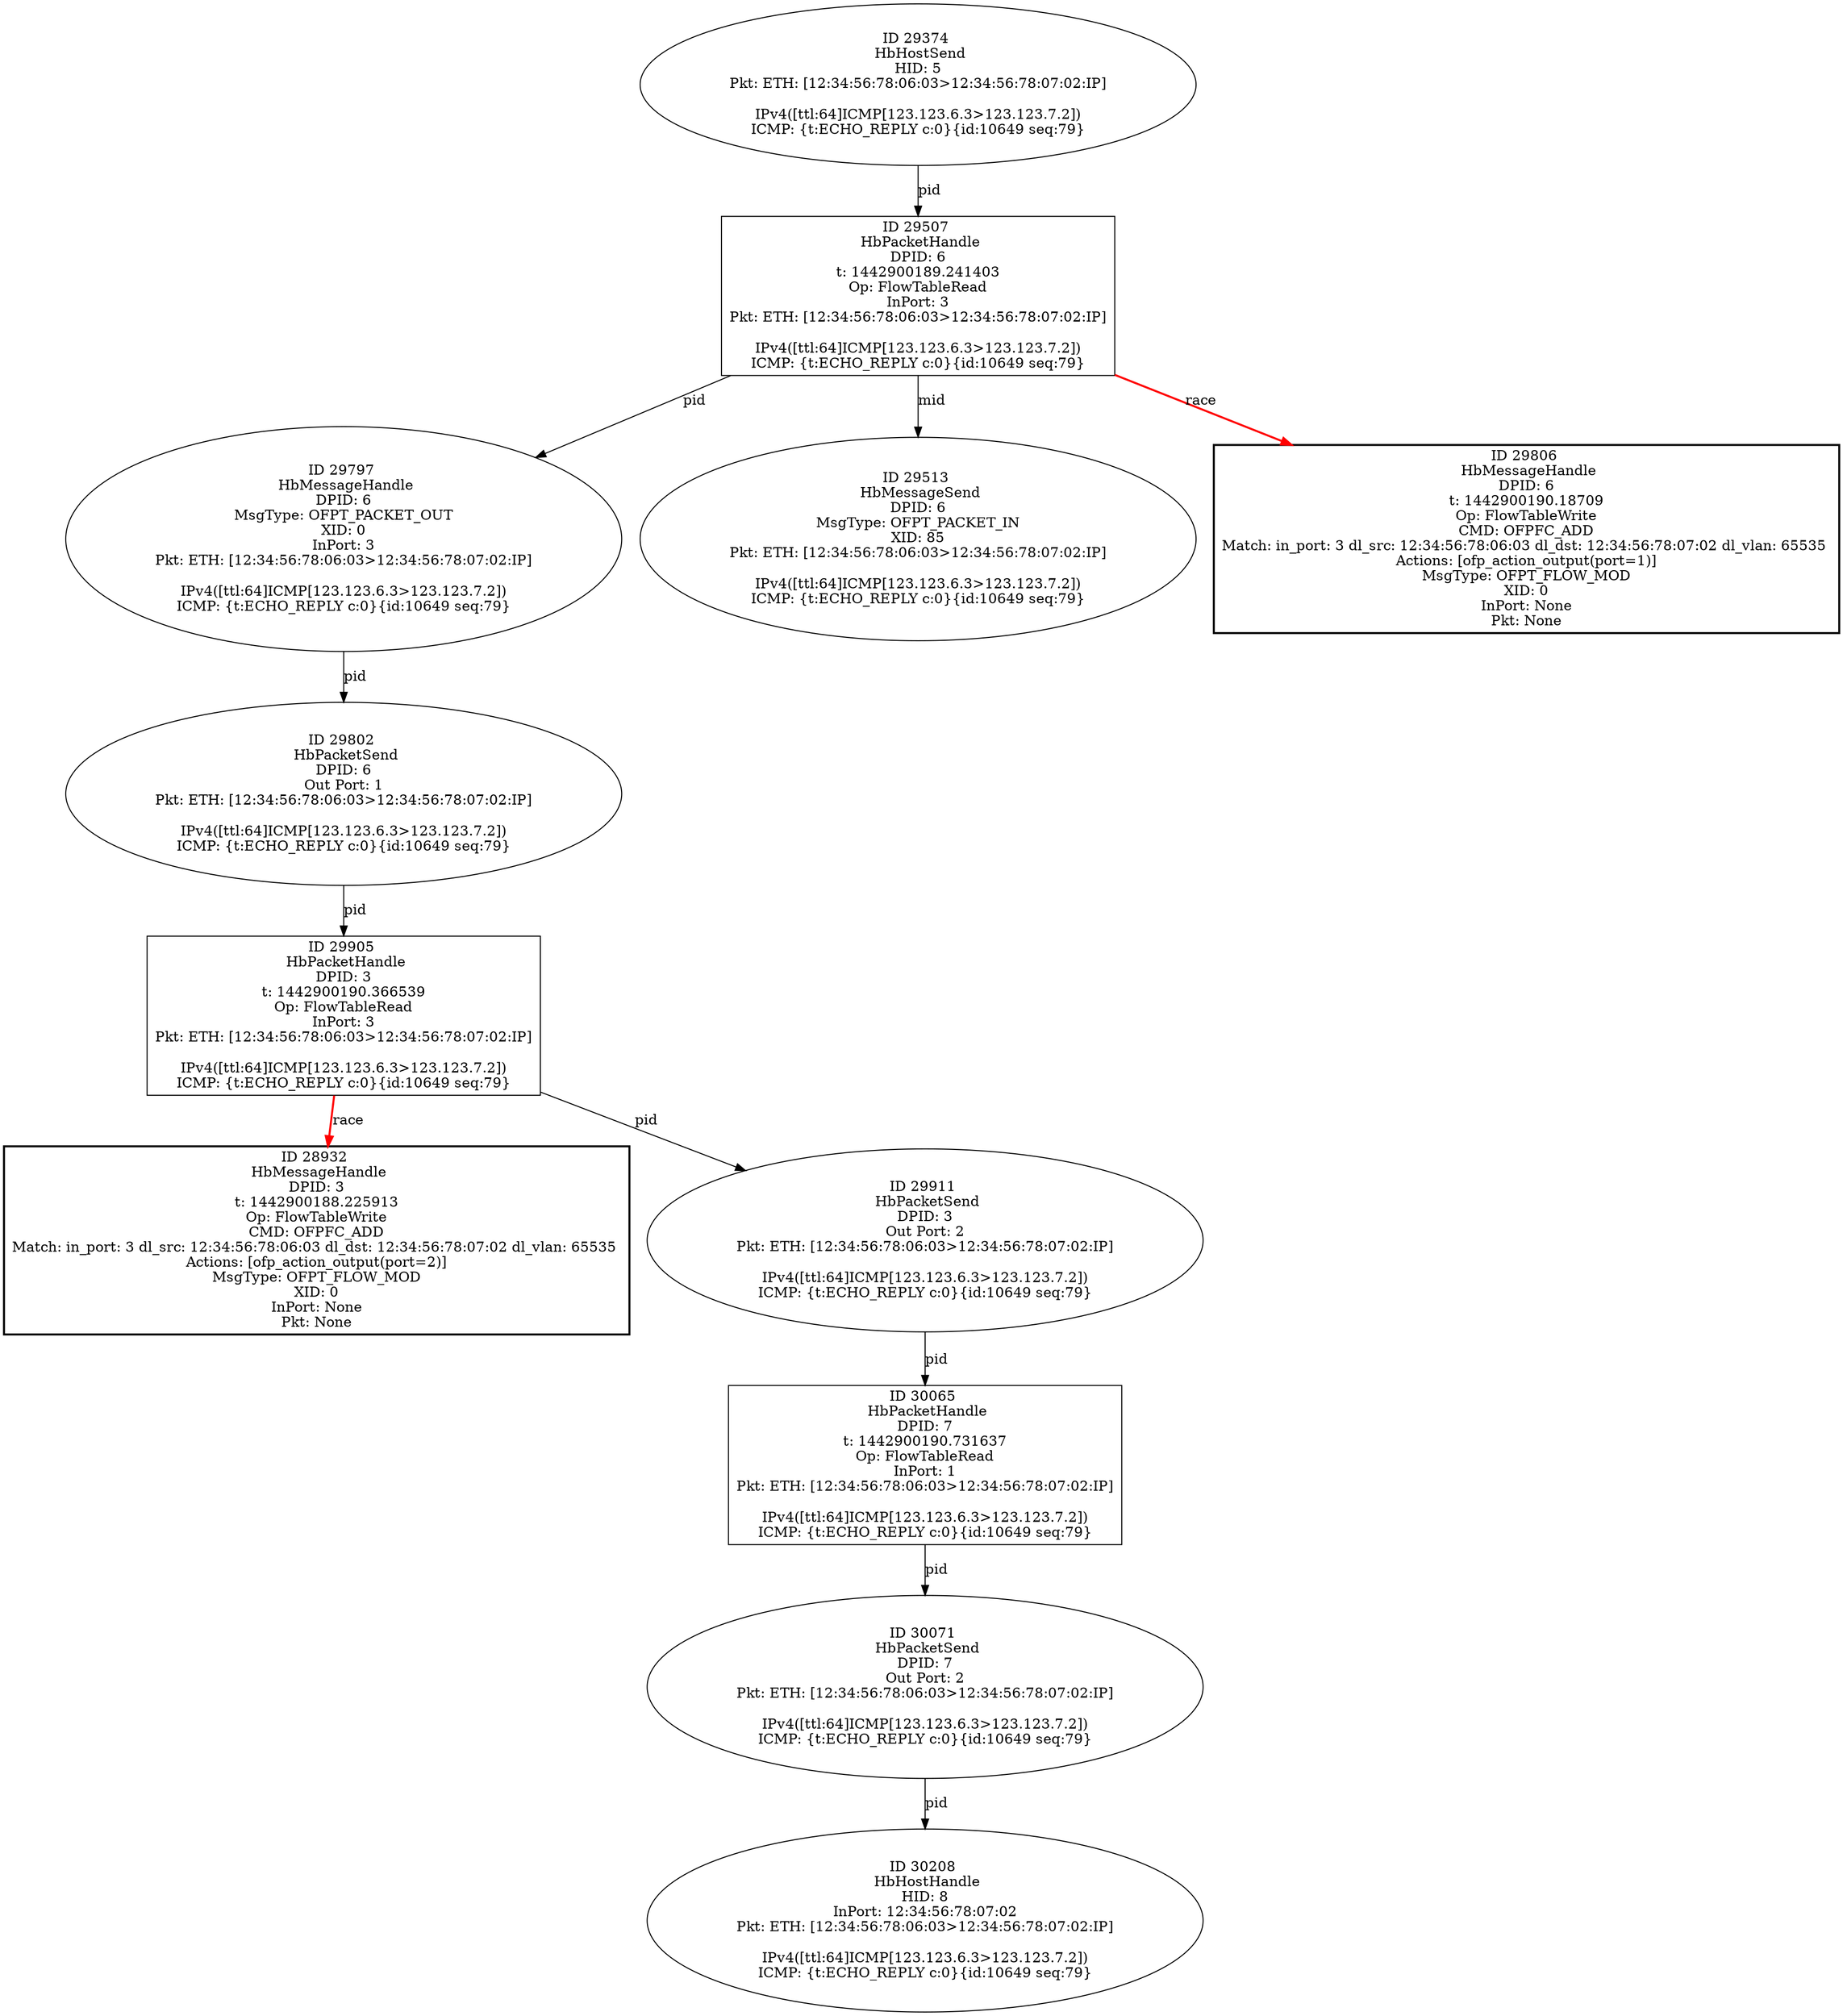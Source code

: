 strict digraph G {
30208 [shape=oval, event=<hb_events.HbHostHandle object at 0x1116e9310>, label="ID 30208 
 HbHostHandle
HID: 8
InPort: 12:34:56:78:07:02
Pkt: ETH: [12:34:56:78:06:03>12:34:56:78:07:02:IP]

IPv4([ttl:64]ICMP[123.123.6.3>123.123.7.2])
ICMP: {t:ECHO_REPLY c:0}{id:10649 seq:79}"];
29507 [shape=box, event=<hb_events.HbPacketHandle object at 0x1113d4710>, label="ID 29507 
 HbPacketHandle
DPID: 6
t: 1442900189.241403
Op: FlowTableRead
InPort: 3
Pkt: ETH: [12:34:56:78:06:03>12:34:56:78:07:02:IP]

IPv4([ttl:64]ICMP[123.123.6.3>123.123.7.2])
ICMP: {t:ECHO_REPLY c:0}{id:10649 seq:79}"];
28932 [shape=box, style=bold, event=<hb_events.HbMessageHandle object at 0x1111b2dd0>, label="ID 28932 
 HbMessageHandle
DPID: 3
t: 1442900188.225913
Op: FlowTableWrite
CMD: OFPFC_ADD
Match: in_port: 3 dl_src: 12:34:56:78:06:03 dl_dst: 12:34:56:78:07:02 dl_vlan: 65535 
Actions: [ofp_action_output(port=2)]
MsgType: OFPT_FLOW_MOD
XID: 0
InPort: None
Pkt: None"];
29797 [shape=oval, event=<hb_events.HbMessageHandle object at 0x111504390>, label="ID 29797 
 HbMessageHandle
DPID: 6
MsgType: OFPT_PACKET_OUT
XID: 0
InPort: 3
Pkt: ETH: [12:34:56:78:06:03>12:34:56:78:07:02:IP]

IPv4([ttl:64]ICMP[123.123.6.3>123.123.7.2])
ICMP: {t:ECHO_REPLY c:0}{id:10649 seq:79}"];
30065 [shape=box, event=<hb_events.HbPacketHandle object at 0x111608e50>, label="ID 30065 
 HbPacketHandle
DPID: 7
t: 1442900190.731637
Op: FlowTableRead
InPort: 1
Pkt: ETH: [12:34:56:78:06:03>12:34:56:78:07:02:IP]

IPv4([ttl:64]ICMP[123.123.6.3>123.123.7.2])
ICMP: {t:ECHO_REPLY c:0}{id:10649 seq:79}"];
29513 [shape=oval, event=<hb_events.HbMessageSend object at 0x1113c1250>, label="ID 29513 
 HbMessageSend
DPID: 6
MsgType: OFPT_PACKET_IN
XID: 85
Pkt: ETH: [12:34:56:78:06:03>12:34:56:78:07:02:IP]

IPv4([ttl:64]ICMP[123.123.6.3>123.123.7.2])
ICMP: {t:ECHO_REPLY c:0}{id:10649 seq:79}"];
29802 [shape=oval, event=<hb_events.HbPacketSend object at 0x111534850>, label="ID 29802 
 HbPacketSend
DPID: 6
Out Port: 1
Pkt: ETH: [12:34:56:78:06:03>12:34:56:78:07:02:IP]

IPv4([ttl:64]ICMP[123.123.6.3>123.123.7.2])
ICMP: {t:ECHO_REPLY c:0}{id:10649 seq:79}"];
30071 [shape=oval, event=<hb_events.HbPacketSend object at 0x111670ad0>, label="ID 30071 
 HbPacketSend
DPID: 7
Out Port: 2
Pkt: ETH: [12:34:56:78:06:03>12:34:56:78:07:02:IP]

IPv4([ttl:64]ICMP[123.123.6.3>123.123.7.2])
ICMP: {t:ECHO_REPLY c:0}{id:10649 seq:79}"];
29806 [shape=box, style=bold, event=<hb_events.HbMessageHandle object at 0x11153f710>, label="ID 29806 
 HbMessageHandle
DPID: 6
t: 1442900190.18709
Op: FlowTableWrite
CMD: OFPFC_ADD
Match: in_port: 3 dl_src: 12:34:56:78:06:03 dl_dst: 12:34:56:78:07:02 dl_vlan: 65535 
Actions: [ofp_action_output(port=1)]
MsgType: OFPT_FLOW_MOD
XID: 0
InPort: None
Pkt: None"];
29905 [shape=box, event=<hb_events.HbPacketHandle object at 0x111587810>, label="ID 29905 
 HbPacketHandle
DPID: 3
t: 1442900190.366539
Op: FlowTableRead
InPort: 3
Pkt: ETH: [12:34:56:78:06:03>12:34:56:78:07:02:IP]

IPv4([ttl:64]ICMP[123.123.6.3>123.123.7.2])
ICMP: {t:ECHO_REPLY c:0}{id:10649 seq:79}"];
29911 [shape=oval, event=<hb_events.HbPacketSend object at 0x111587e90>, label="ID 29911 
 HbPacketSend
DPID: 3
Out Port: 2
Pkt: ETH: [12:34:56:78:06:03>12:34:56:78:07:02:IP]

IPv4([ttl:64]ICMP[123.123.6.3>123.123.7.2])
ICMP: {t:ECHO_REPLY c:0}{id:10649 seq:79}"];
29374 [shape=oval, event=<hb_events.HbHostSend object at 0x111362e10>, label="ID 29374 
 HbHostSend
HID: 5
Pkt: ETH: [12:34:56:78:06:03>12:34:56:78:07:02:IP]

IPv4([ttl:64]ICMP[123.123.6.3>123.123.7.2])
ICMP: {t:ECHO_REPLY c:0}{id:10649 seq:79}"];
29507 -> 29513  [rel=mid, label=mid];
29507 -> 29797  [rel=pid, label=pid];
29507 -> 29806  [harmful=True, color=red, style=bold, rel=race, label=race];
29797 -> 29802  [rel=pid, label=pid];
29905 -> 28932  [harmful=True, color=red, style=bold, rel=race, label=race];
29905 -> 29911  [rel=pid, label=pid];
29802 -> 29905  [rel=pid, label=pid];
29911 -> 30065  [rel=pid, label=pid];
30065 -> 30071  [rel=pid, label=pid];
30071 -> 30208  [rel=pid, label=pid];
29374 -> 29507  [rel=pid, label=pid];
}
